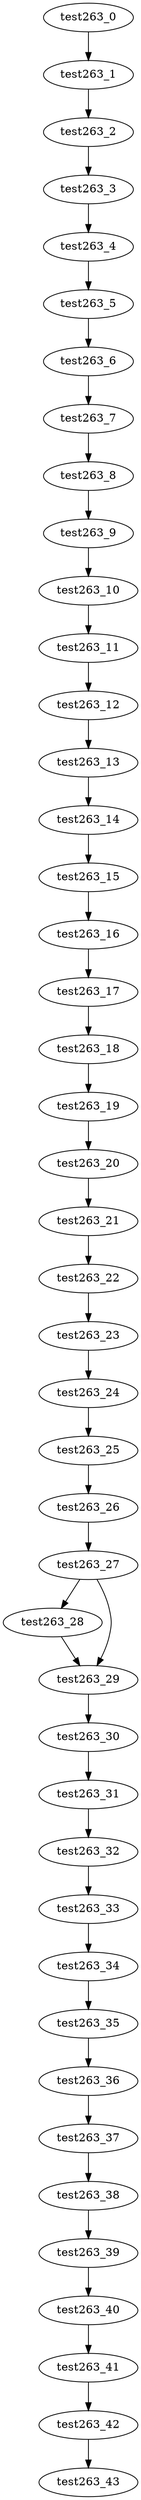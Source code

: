 digraph G {
test263_0->test263_1;
test263_1->test263_2;
test263_2->test263_3;
test263_3->test263_4;
test263_4->test263_5;
test263_5->test263_6;
test263_6->test263_7;
test263_7->test263_8;
test263_8->test263_9;
test263_9->test263_10;
test263_10->test263_11;
test263_11->test263_12;
test263_12->test263_13;
test263_13->test263_14;
test263_14->test263_15;
test263_15->test263_16;
test263_16->test263_17;
test263_17->test263_18;
test263_18->test263_19;
test263_19->test263_20;
test263_20->test263_21;
test263_21->test263_22;
test263_22->test263_23;
test263_23->test263_24;
test263_24->test263_25;
test263_25->test263_26;
test263_26->test263_27;
test263_27->test263_28;
test263_27->test263_29;
test263_28->test263_29;
test263_29->test263_30;
test263_30->test263_31;
test263_31->test263_32;
test263_32->test263_33;
test263_33->test263_34;
test263_34->test263_35;
test263_35->test263_36;
test263_36->test263_37;
test263_37->test263_38;
test263_38->test263_39;
test263_39->test263_40;
test263_40->test263_41;
test263_41->test263_42;
test263_42->test263_43;

}

